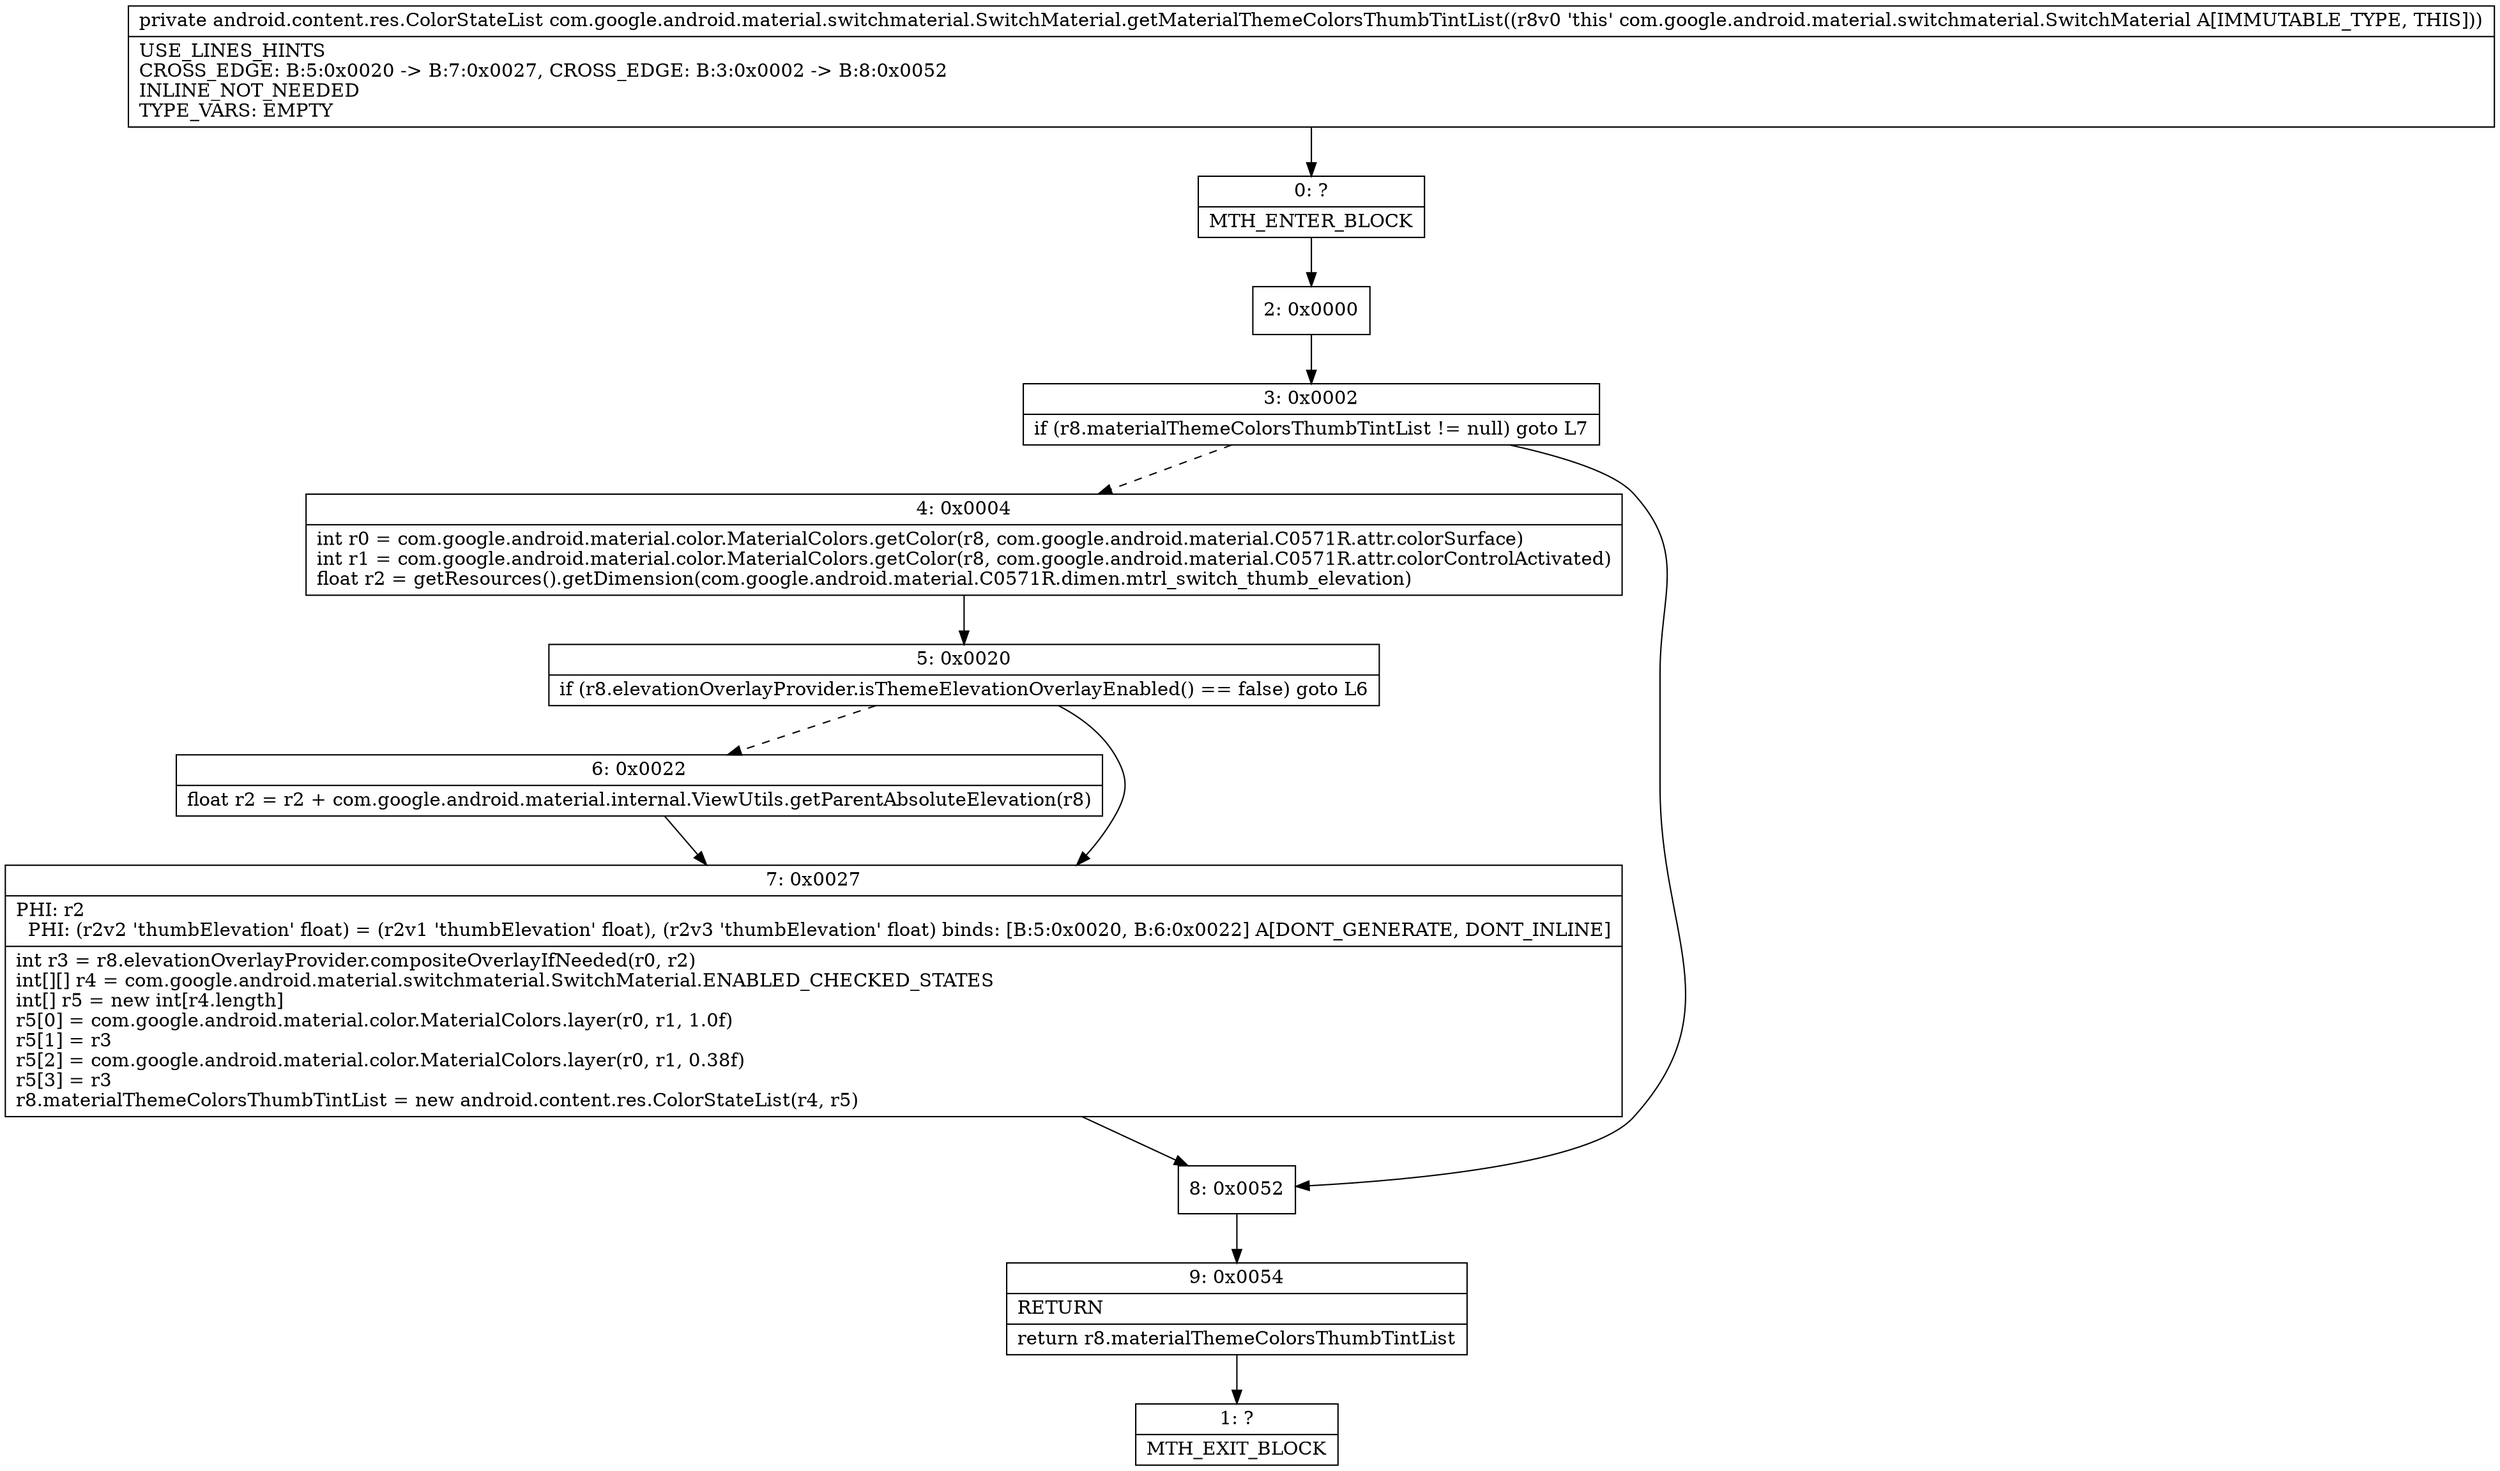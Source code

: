 digraph "CFG forcom.google.android.material.switchmaterial.SwitchMaterial.getMaterialThemeColorsThumbTintList()Landroid\/content\/res\/ColorStateList;" {
Node_0 [shape=record,label="{0\:\ ?|MTH_ENTER_BLOCK\l}"];
Node_2 [shape=record,label="{2\:\ 0x0000}"];
Node_3 [shape=record,label="{3\:\ 0x0002|if (r8.materialThemeColorsThumbTintList != null) goto L7\l}"];
Node_4 [shape=record,label="{4\:\ 0x0004|int r0 = com.google.android.material.color.MaterialColors.getColor(r8, com.google.android.material.C0571R.attr.colorSurface)\lint r1 = com.google.android.material.color.MaterialColors.getColor(r8, com.google.android.material.C0571R.attr.colorControlActivated)\lfloat r2 = getResources().getDimension(com.google.android.material.C0571R.dimen.mtrl_switch_thumb_elevation)\l}"];
Node_5 [shape=record,label="{5\:\ 0x0020|if (r8.elevationOverlayProvider.isThemeElevationOverlayEnabled() == false) goto L6\l}"];
Node_6 [shape=record,label="{6\:\ 0x0022|float r2 = r2 + com.google.android.material.internal.ViewUtils.getParentAbsoluteElevation(r8)\l}"];
Node_7 [shape=record,label="{7\:\ 0x0027|PHI: r2 \l  PHI: (r2v2 'thumbElevation' float) = (r2v1 'thumbElevation' float), (r2v3 'thumbElevation' float) binds: [B:5:0x0020, B:6:0x0022] A[DONT_GENERATE, DONT_INLINE]\l|int r3 = r8.elevationOverlayProvider.compositeOverlayIfNeeded(r0, r2)\lint[][] r4 = com.google.android.material.switchmaterial.SwitchMaterial.ENABLED_CHECKED_STATES\lint[] r5 = new int[r4.length]\lr5[0] = com.google.android.material.color.MaterialColors.layer(r0, r1, 1.0f)\lr5[1] = r3\lr5[2] = com.google.android.material.color.MaterialColors.layer(r0, r1, 0.38f)\lr5[3] = r3\lr8.materialThemeColorsThumbTintList = new android.content.res.ColorStateList(r4, r5)\l}"];
Node_8 [shape=record,label="{8\:\ 0x0052}"];
Node_9 [shape=record,label="{9\:\ 0x0054|RETURN\l|return r8.materialThemeColorsThumbTintList\l}"];
Node_1 [shape=record,label="{1\:\ ?|MTH_EXIT_BLOCK\l}"];
MethodNode[shape=record,label="{private android.content.res.ColorStateList com.google.android.material.switchmaterial.SwitchMaterial.getMaterialThemeColorsThumbTintList((r8v0 'this' com.google.android.material.switchmaterial.SwitchMaterial A[IMMUTABLE_TYPE, THIS]))  | USE_LINES_HINTS\lCROSS_EDGE: B:5:0x0020 \-\> B:7:0x0027, CROSS_EDGE: B:3:0x0002 \-\> B:8:0x0052\lINLINE_NOT_NEEDED\lTYPE_VARS: EMPTY\l}"];
MethodNode -> Node_0;Node_0 -> Node_2;
Node_2 -> Node_3;
Node_3 -> Node_4[style=dashed];
Node_3 -> Node_8;
Node_4 -> Node_5;
Node_5 -> Node_6[style=dashed];
Node_5 -> Node_7;
Node_6 -> Node_7;
Node_7 -> Node_8;
Node_8 -> Node_9;
Node_9 -> Node_1;
}

